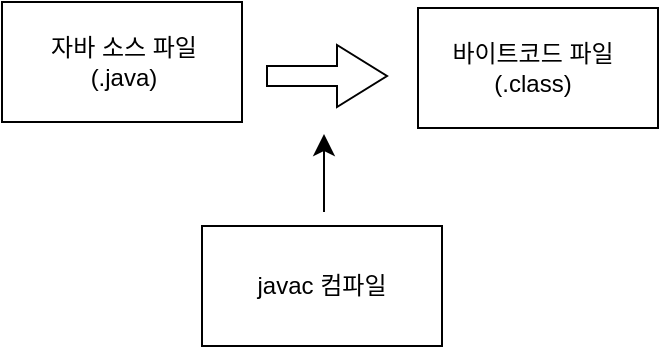 <mxfile version="26.2.12">
  <diagram name="페이지-1" id="FJdj3fKtLCTWme6ICjp5">
    <mxGraphModel dx="425" dy="515" grid="0" gridSize="10" guides="1" tooltips="1" connect="1" arrows="1" fold="1" page="0" pageScale="1" pageWidth="827" pageHeight="1169" math="0" shadow="0">
      <root>
        <mxCell id="0" />
        <mxCell id="1" parent="0" />
        <mxCell id="-k8PNhVYm_gDYFCY9Zmp-1" value="" style="rounded=0;whiteSpace=wrap;html=1;" vertex="1" parent="1">
          <mxGeometry x="41" y="113" width="120" height="60" as="geometry" />
        </mxCell>
        <mxCell id="-k8PNhVYm_gDYFCY9Zmp-2" value="" style="rounded=0;whiteSpace=wrap;html=1;" vertex="1" parent="1">
          <mxGeometry x="141" y="225" width="120" height="60" as="geometry" />
        </mxCell>
        <mxCell id="-k8PNhVYm_gDYFCY9Zmp-3" value="" style="rounded=0;whiteSpace=wrap;html=1;" vertex="1" parent="1">
          <mxGeometry x="249" y="116" width="120" height="60" as="geometry" />
        </mxCell>
        <mxCell id="-k8PNhVYm_gDYFCY9Zmp-5" value="" style="endArrow=classic;html=1;rounded=0;fontSize=12;startSize=8;endSize=8;curved=1;" edge="1" parent="1">
          <mxGeometry width="50" height="50" relative="1" as="geometry">
            <mxPoint x="202" y="218" as="sourcePoint" />
            <mxPoint x="202" y="179" as="targetPoint" />
          </mxGeometry>
        </mxCell>
        <mxCell id="-k8PNhVYm_gDYFCY9Zmp-6" value="" style="shape=flexArrow;endArrow=classic;html=1;rounded=0;fontSize=12;startSize=8;endSize=8;curved=1;" edge="1" parent="1">
          <mxGeometry width="50" height="50" relative="1" as="geometry">
            <mxPoint x="173" y="150" as="sourcePoint" />
            <mxPoint x="234" y="150" as="targetPoint" />
          </mxGeometry>
        </mxCell>
        <mxCell id="-k8PNhVYm_gDYFCY9Zmp-7" value="자바 소스 파일&lt;div&gt;(.java)&lt;/div&gt;" style="text;html=1;align=center;verticalAlign=middle;whiteSpace=wrap;rounded=0;" vertex="1" parent="1">
          <mxGeometry x="64" y="128" width="76" height="30" as="geometry" />
        </mxCell>
        <mxCell id="-k8PNhVYm_gDYFCY9Zmp-8" value="javac 컴파일" style="text;html=1;align=center;verticalAlign=middle;whiteSpace=wrap;rounded=0;" vertex="1" parent="1">
          <mxGeometry x="164" y="240" width="74" height="30" as="geometry" />
        </mxCell>
        <mxCell id="-k8PNhVYm_gDYFCY9Zmp-9" value="바이트코드 파일&lt;div&gt;(.class)&lt;/div&gt;" style="text;html=1;align=center;verticalAlign=middle;whiteSpace=wrap;rounded=0;" vertex="1" parent="1">
          <mxGeometry x="263" y="131" width="87" height="30" as="geometry" />
        </mxCell>
      </root>
    </mxGraphModel>
  </diagram>
</mxfile>
